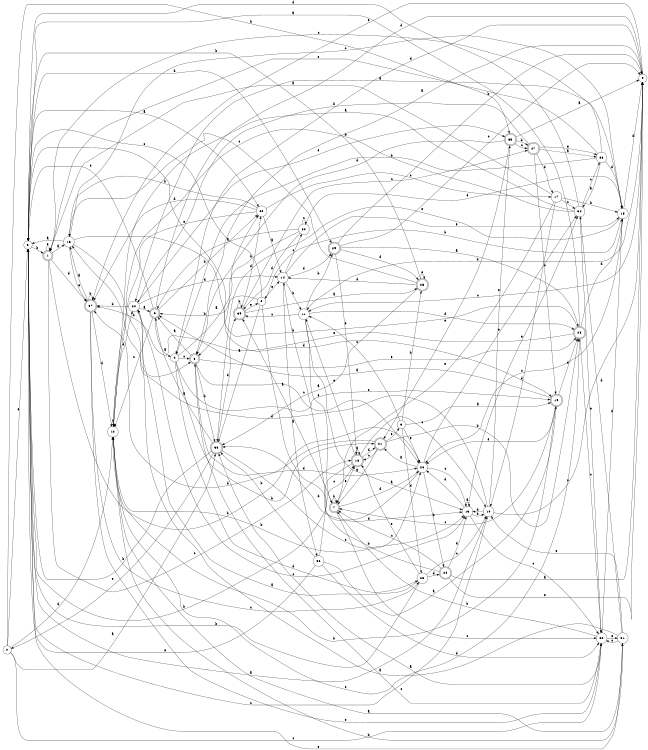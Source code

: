 digraph n32_6 {
__start0 [label="" shape="none"];

rankdir=LR;
size="8,5";

s0 [style="filled", color="black", fillcolor="white" shape="circle", label="0"];
s1 [style="rounded,filled", color="black", fillcolor="white" shape="doublecircle", label="1"];
s2 [style="filled", color="black", fillcolor="white" shape="circle", label="2"];
s3 [style="filled", color="black", fillcolor="white" shape="circle", label="3"];
s4 [style="filled", color="black", fillcolor="white" shape="circle", label="4"];
s5 [style="filled", color="black", fillcolor="white" shape="circle", label="5"];
s6 [style="rounded,filled", color="black", fillcolor="white" shape="doublecircle", label="6"];
s7 [style="rounded,filled", color="black", fillcolor="white" shape="doublecircle", label="7"];
s8 [style="rounded,filled", color="black", fillcolor="white" shape="doublecircle", label="8"];
s9 [style="filled", color="black", fillcolor="white" shape="circle", label="9"];
s10 [style="filled", color="black", fillcolor="white" shape="circle", label="10"];
s11 [style="filled", color="black", fillcolor="white" shape="circle", label="11"];
s12 [style="filled", color="black", fillcolor="white" shape="circle", label="12"];
s13 [style="filled", color="black", fillcolor="white" shape="circle", label="13"];
s14 [style="filled", color="black", fillcolor="white" shape="circle", label="14"];
s15 [style="filled", color="black", fillcolor="white" shape="circle", label="15"];
s16 [style="filled", color="black", fillcolor="white" shape="circle", label="16"];
s17 [style="filled", color="black", fillcolor="white" shape="circle", label="17"];
s18 [style="rounded,filled", color="black", fillcolor="white" shape="doublecircle", label="18"];
s19 [style="rounded,filled", color="black", fillcolor="white" shape="doublecircle", label="19"];
s20 [style="filled", color="black", fillcolor="white" shape="circle", label="20"];
s21 [style="rounded,filled", color="black", fillcolor="white" shape="doublecircle", label="21"];
s22 [style="filled", color="black", fillcolor="white" shape="circle", label="22"];
s23 [style="filled", color="black", fillcolor="white" shape="circle", label="23"];
s24 [style="rounded,filled", color="black", fillcolor="white" shape="doublecircle", label="24"];
s25 [style="rounded,filled", color="black", fillcolor="white" shape="doublecircle", label="25"];
s26 [style="filled", color="black", fillcolor="white" shape="circle", label="26"];
s27 [style="rounded,filled", color="black", fillcolor="white" shape="doublecircle", label="27"];
s28 [style="rounded,filled", color="black", fillcolor="white" shape="doublecircle", label="28"];
s29 [style="rounded,filled", color="black", fillcolor="white" shape="doublecircle", label="29"];
s30 [style="filled", color="black", fillcolor="white" shape="circle", label="30"];
s31 [style="filled", color="black", fillcolor="white" shape="circle", label="31"];
s32 [style="filled", color="black", fillcolor="white" shape="circle", label="32"];
s33 [style="rounded,filled", color="black", fillcolor="white" shape="doublecircle", label="33"];
s34 [style="filled", color="black", fillcolor="white" shape="circle", label="34"];
s35 [style="rounded,filled", color="black", fillcolor="white" shape="doublecircle", label="35"];
s36 [style="filled", color="black", fillcolor="white" shape="circle", label="36"];
s37 [style="rounded,filled", color="black", fillcolor="white" shape="doublecircle", label="37"];
s38 [style="filled", color="black", fillcolor="white" shape="circle", label="38"];
s39 [style="rounded,filled", color="black", fillcolor="white" shape="doublecircle", label="39"];
s0 -> s33 [label="a"];
s0 -> s35 [label="b"];
s0 -> s32 [label="c"];
s0 -> s12 [label="d"];
s0 -> s5 [label="e"];
s1 -> s16 [label="a"];
s1 -> s26 [label="b"];
s1 -> s18 [label="c"];
s1 -> s37 [label="d"];
s1 -> s1 [label="e"];
s2 -> s33 [label="a"];
s2 -> s6 [label="b"];
s2 -> s5 [label="c"];
s2 -> s13 [label="d"];
s2 -> s14 [label="e"];
s3 -> s19 [label="a"];
s3 -> s25 [label="b"];
s3 -> s11 [label="c"];
s3 -> s23 [label="d"];
s3 -> s26 [label="e"];
s4 -> s22 [label="a"];
s4 -> s21 [label="b"];
s4 -> s8 [label="c"];
s4 -> s23 [label="d"];
s4 -> s19 [label="e"];
s5 -> s22 [label="a"];
s5 -> s1 [label="b"];
s5 -> s10 [label="c"];
s5 -> s29 [label="d"];
s5 -> s31 [label="e"];
s6 -> s4 [label="a"];
s6 -> s22 [label="b"];
s6 -> s12 [label="c"];
s6 -> s9 [label="d"];
s6 -> s5 [label="e"];
s7 -> s39 [label="a"];
s7 -> s7 [label="b"];
s7 -> s32 [label="c"];
s7 -> s26 [label="d"];
s7 -> s18 [label="e"];
s8 -> s6 [label="a"];
s8 -> s33 [label="b"];
s8 -> s26 [label="c"];
s8 -> s26 [label="d"];
s8 -> s28 [label="e"];
s9 -> s8 [label="a"];
s9 -> s11 [label="b"];
s9 -> s11 [label="c"];
s9 -> s4 [label="d"];
s9 -> s37 [label="e"];
s10 -> s5 [label="a"];
s10 -> s13 [label="b"];
s10 -> s9 [label="c"];
s10 -> s16 [label="d"];
s10 -> s35 [label="e"];
s11 -> s13 [label="a"];
s11 -> s29 [label="b"];
s11 -> s39 [label="c"];
s11 -> s28 [label="d"];
s11 -> s7 [label="e"];
s12 -> s31 [label="a"];
s12 -> s26 [label="b"];
s12 -> s12 [label="c"];
s12 -> s20 [label="d"];
s12 -> s28 [label="e"];
s13 -> s13 [label="a"];
s13 -> s10 [label="b"];
s13 -> s32 [label="c"];
s13 -> s26 [label="d"];
s13 -> s34 [label="e"];
s14 -> s36 [label="a"];
s14 -> s11 [label="b"];
s14 -> s30 [label="c"];
s14 -> s29 [label="d"];
s14 -> s15 [label="e"];
s15 -> s20 [label="a"];
s15 -> s2 [label="b"];
s15 -> s26 [label="c"];
s15 -> s9 [label="d"];
s15 -> s33 [label="e"];
s16 -> s5 [label="a"];
s16 -> s8 [label="b"];
s16 -> s15 [label="c"];
s16 -> s19 [label="d"];
s16 -> s37 [label="e"];
s17 -> s1 [label="a"];
s17 -> s15 [label="b"];
s17 -> s34 [label="c"];
s17 -> s10 [label="d"];
s17 -> s7 [label="e"];
s18 -> s18 [label="a"];
s18 -> s5 [label="b"];
s18 -> s10 [label="c"];
s18 -> s21 [label="d"];
s18 -> s11 [label="e"];
s19 -> s6 [label="a"];
s19 -> s12 [label="b"];
s19 -> s7 [label="c"];
s19 -> s28 [label="d"];
s19 -> s26 [label="e"];
s20 -> s6 [label="a"];
s20 -> s37 [label="b"];
s20 -> s13 [label="c"];
s20 -> s14 [label="d"];
s20 -> s35 [label="e"];
s21 -> s7 [label="a"];
s21 -> s28 [label="b"];
s21 -> s18 [label="c"];
s21 -> s37 [label="d"];
s21 -> s3 [label="e"];
s22 -> s14 [label="a"];
s22 -> s16 [label="b"];
s22 -> s17 [label="c"];
s22 -> s37 [label="d"];
s22 -> s12 [label="e"];
s23 -> s20 [label="a"];
s23 -> s5 [label="b"];
s23 -> s10 [label="c"];
s23 -> s24 [label="d"];
s23 -> s18 [label="e"];
s24 -> s9 [label="a"];
s24 -> s14 [label="b"];
s24 -> s7 [label="c"];
s24 -> s13 [label="d"];
s24 -> s9 [label="e"];
s25 -> s33 [label="a"];
s25 -> s5 [label="b"];
s25 -> s16 [label="c"];
s25 -> s14 [label="d"];
s25 -> s25 [label="e"];
s26 -> s21 [label="a"];
s26 -> s24 [label="b"];
s26 -> s13 [label="c"];
s26 -> s33 [label="d"];
s26 -> s34 [label="e"];
s27 -> s38 [label="a"];
s27 -> s20 [label="b"];
s27 -> s19 [label="c"];
s27 -> s17 [label="d"];
s27 -> s38 [label="e"];
s28 -> s5 [label="a"];
s28 -> s5 [label="b"];
s28 -> s32 [label="c"];
s28 -> s15 [label="d"];
s28 -> s37 [label="e"];
s29 -> s28 [label="a"];
s29 -> s9 [label="b"];
s29 -> s9 [label="c"];
s29 -> s25 [label="d"];
s29 -> s18 [label="e"];
s30 -> s6 [label="a"];
s30 -> s8 [label="b"];
s30 -> s30 [label="c"];
s30 -> s39 [label="d"];
s30 -> s15 [label="e"];
s31 -> s20 [label="a"];
s31 -> s12 [label="b"];
s31 -> s32 [label="c"];
s31 -> s34 [label="d"];
s31 -> s10 [label="e"];
s32 -> s33 [label="a"];
s32 -> s7 [label="b"];
s32 -> s8 [label="c"];
s32 -> s15 [label="d"];
s32 -> s31 [label="e"];
s33 -> s6 [label="a"];
s33 -> s5 [label="b"];
s33 -> s13 [label="c"];
s33 -> s39 [label="d"];
s33 -> s0 [label="e"];
s34 -> s12 [label="a"];
s34 -> s12 [label="b"];
s34 -> s38 [label="c"];
s34 -> s5 [label="d"];
s34 -> s32 [label="e"];
s35 -> s9 [label="a"];
s35 -> s27 [label="b"];
s35 -> s27 [label="c"];
s35 -> s8 [label="d"];
s35 -> s21 [label="e"];
s36 -> s19 [label="a"];
s36 -> s33 [label="b"];
s36 -> s18 [label="c"];
s36 -> s32 [label="d"];
s36 -> s5 [label="e"];
s37 -> s16 [label="a"];
s37 -> s37 [label="b"];
s37 -> s23 [label="c"];
s37 -> s12 [label="d"];
s37 -> s32 [label="e"];
s38 -> s34 [label="a"];
s38 -> s4 [label="b"];
s38 -> s1 [label="c"];
s38 -> s15 [label="d"];
s38 -> s1 [label="e"];
s39 -> s25 [label="a"];
s39 -> s39 [label="b"];
s39 -> s27 [label="c"];
s39 -> s22 [label="d"];
s39 -> s2 [label="e"];

}